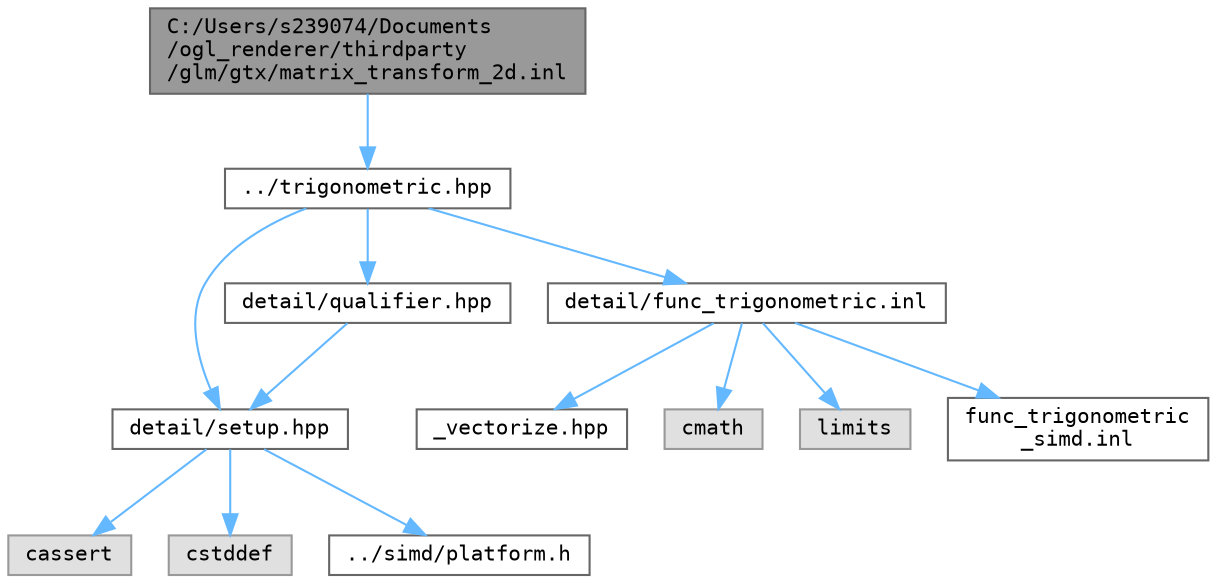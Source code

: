 digraph "C:/Users/s239074/Documents/ogl_renderer/thirdparty/glm/gtx/matrix_transform_2d.inl"
{
 // LATEX_PDF_SIZE
  bgcolor="transparent";
  edge [fontname=Terminal,fontsize=10,labelfontname=Helvetica,labelfontsize=10];
  node [fontname=Terminal,fontsize=10,shape=box,height=0.2,width=0.4];
  Node1 [label="C:/Users/s239074/Documents\l/ogl_renderer/thirdparty\l/glm/gtx/matrix_transform_2d.inl",height=0.2,width=0.4,color="gray40", fillcolor="grey60", style="filled", fontcolor="black",tooltip=" "];
  Node1 -> Node2 [color="steelblue1",style="solid"];
  Node2 [label="../trigonometric.hpp",height=0.2,width=0.4,color="grey40", fillcolor="white", style="filled",URL="$trigonometric_8hpp.html",tooltip=" "];
  Node2 -> Node3 [color="steelblue1",style="solid"];
  Node3 [label="detail/setup.hpp",height=0.2,width=0.4,color="grey40", fillcolor="white", style="filled",URL="$setup_8hpp.html",tooltip=" "];
  Node3 -> Node4 [color="steelblue1",style="solid"];
  Node4 [label="cassert",height=0.2,width=0.4,color="grey60", fillcolor="#E0E0E0", style="filled",tooltip=" "];
  Node3 -> Node5 [color="steelblue1",style="solid"];
  Node5 [label="cstddef",height=0.2,width=0.4,color="grey60", fillcolor="#E0E0E0", style="filled",tooltip=" "];
  Node3 -> Node6 [color="steelblue1",style="solid"];
  Node6 [label="../simd/platform.h",height=0.2,width=0.4,color="grey40", fillcolor="white", style="filled",URL="$platform_8h.html",tooltip=" "];
  Node2 -> Node7 [color="steelblue1",style="solid"];
  Node7 [label="detail/qualifier.hpp",height=0.2,width=0.4,color="grey40", fillcolor="white", style="filled",URL="$qualifier_8hpp.html",tooltip=" "];
  Node7 -> Node3 [color="steelblue1",style="solid"];
  Node2 -> Node8 [color="steelblue1",style="solid"];
  Node8 [label="detail/func_trigonometric.inl",height=0.2,width=0.4,color="grey40", fillcolor="white", style="filled",URL="$func__trigonometric_8inl.html",tooltip=" "];
  Node8 -> Node9 [color="steelblue1",style="solid"];
  Node9 [label="_vectorize.hpp",height=0.2,width=0.4,color="grey40", fillcolor="white", style="filled",URL="$__vectorize_8hpp.html",tooltip=" "];
  Node8 -> Node10 [color="steelblue1",style="solid"];
  Node10 [label="cmath",height=0.2,width=0.4,color="grey60", fillcolor="#E0E0E0", style="filled",tooltip=" "];
  Node8 -> Node11 [color="steelblue1",style="solid"];
  Node11 [label="limits",height=0.2,width=0.4,color="grey60", fillcolor="#E0E0E0", style="filled",tooltip=" "];
  Node8 -> Node12 [color="steelblue1",style="solid"];
  Node12 [label="func_trigonometric\l_simd.inl",height=0.2,width=0.4,color="grey40", fillcolor="white", style="filled",URL="$func__trigonometric__simd_8inl.html",tooltip=" "];
}
